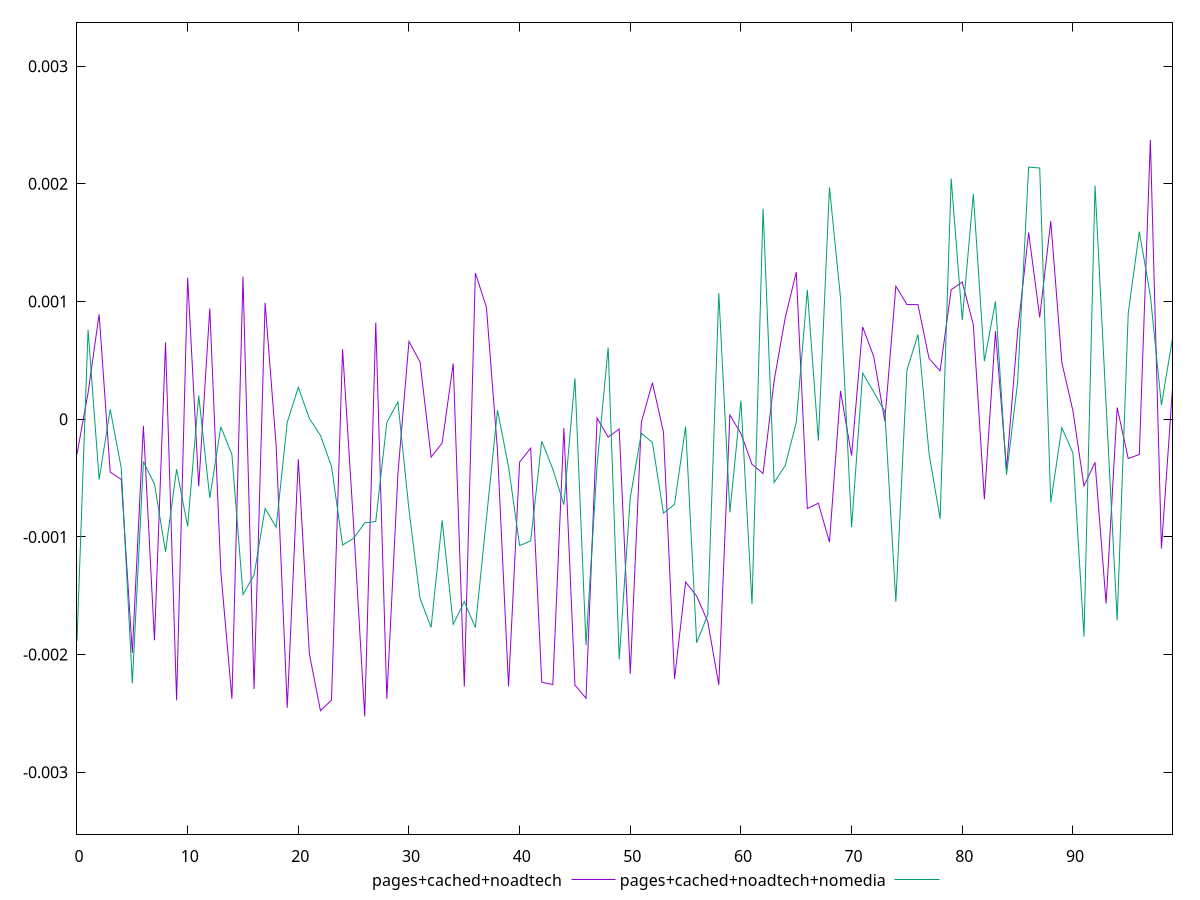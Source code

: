 reset

$pagesCachedNoadtech <<EOF
0 -0.0002961189109482562
1 0.00022379358924577432
2 0.0008918142119857919
3 -0.00044862636112466824
4 -0.0005118141098917229
5 -0.0019849321746614507
6 -0.00005600666860583886
7 -0.0018778978869349327
8 0.0006518900904224411
9 -0.0023884844447271884
10 0.0012010263413886058
11 -0.0005699598218342184
12 0.0009416566617123617
13 -0.0012978006780570662
14 -0.002376245303839673
15 0.0012102707792689433
16 -0.002292937122866194
17 0.0009887029569687095
18 -0.00022950052754509704
19 -0.002451402511471691
20 -0.00033963406742402167
21 -0.001994548981200199
22 -0.002477165492054887
23 -0.0023863897013084345
24 0.0005939592806903663
25 -0.0009062635543072667
26 -0.0025254981369846174
27 0.0008214841703041209
28 -0.0023763575013709608
29 -0.0004664111088269901
30 0.0006608302284967366
31 0.00048669864822955264
32 -0.0003221980018661752
33 -0.000202153296342264
34 0.0004736902453283301
35 -0.0022714404936328993
36 0.0012422942643758553
37 0.0009510449246140876
38 -0.0002673060740044905
39 -0.0022701817517025253
40 -0.00036395043606878285
41 -0.0002454933883829891
42 -0.0022342377223906707
43 -0.002255062508926471
44 -0.00007612165800171128
45 -0.0022595230354900504
46 -0.002371143609107122
47 0.000009740703185655286
48 -0.00015273520708202759
49 -0.00008304547442373466
50 -0.0021641660346069748
51 -0.000025392471715343646
52 0.0003100707371915923
53 -0.00011106231545747747
54 -0.0022064668138538452
55 -0.0013837139231763812
56 -0.0015031635095006529
57 -0.001719668298889852
58 -0.002256825936517381
59 0.00003611014367287807
60 -0.00012216174017626452
61 -0.0003834642382490996
62 -0.00046109069954428236
63 0.00032794938529677605
64 0.0008616615147230827
65 0.0012496975977306696
66 -0.0007586853268591251
67 -0.0007139671117903215
68 -0.0010447803143243408
69 0.00023996146973640913
70 -0.00030912506538990773
71 0.0007840967436855578
72 0.0005321263782652069
73 -0.00001558386109543203
74 0.0011303234270792185
75 0.0009746011123929
76 0.000973449019509453
77 0.0005156054439208657
78 0.00041103142793464054
79 0.001100178699841572
80 0.0011660709996356928
81 0.0008033506246189995
82 -0.0006805370096373226
83 0.0007474302385382708
84 -0.00042392069488138143
85 0.0007347223596138147
86 0.001585899262944076
87 0.0008662408389607815
88 0.0016830584004089123
89 0.0004812109219498728
90 0.0000715890052180354
91 -0.0005670611727896138
92 -0.00036647842362977687
93 -0.0015663771129229875
94 0.00009903810771974691
95 -0.00033408030457772605
96 -0.0002999346363449437
97 0.0023724478472962455
98 -0.0010988201362358522
99 0.0002630670105027641
EOF

$pagesCachedNoadtechNomedia <<EOF
0 -0.001886411867294473
1 0.0007613776891923829
2 -0.000512005558216036
3 0.00008429104179056707
4 -0.000415412892791478
5 -0.0022441742399421285
6 -0.0003606867244831391
7 -0.0005509528267900494
8 -0.0011265014245390587
9 -0.0004247715962312715
10 -0.0009103916115190347
11 0.0002017393926360217
12 -0.0006685418121528536
13 -0.00006387846396075647
14 -0.00030196411515293065
15 -0.0014897243065323002
16 -0.001323727840833136
17 -0.0007587590370643993
18 -0.00091867462273411
19 -0.000026226178423205405
20 0.0002716921542079781
21 0.000005857583921059506
22 -0.00013766518169931185
23 -0.00040062323969063866
24 -0.0010689328294510747
25 -0.0010127680928450177
26 -0.000881053085222383
27 -0.0008689672686219896
28 -0.000027442662189747225
29 0.00014733960519486278
30 -0.0007692122624986522
31 -0.0015221488833622116
32 -0.001768522368509068
33 -0.0008594511432990809
34 -0.0017430044336411363
35 -0.0015494022155033316
36 -0.0017701812005510625
37 -0.0008439091551931871
38 0.00007700918459043194
39 -0.0004053345847716272
40 -0.0010737792627725784
41 -0.0010337141886437291
42 -0.0001860676611027623
43 -0.0004240089252133594
44 -0.0007261293233333299
45 0.00034722906284714584
46 -0.001919228838611045
47 -0.00039052472980331544
48 0.0006089668484039717
49 -0.002039463022776433
50 -0.0006662785529820664
51 -0.00011927672745458609
52 -0.00019894323775207224
53 -0.0007984702011594264
54 -0.0007228917061573303
55 -0.00006185913819985178
56 -0.0018990597546768573
57 -0.0016612775265073098
58 0.0010700237682801936
59 -0.0007913746401293387
60 0.00015847918714317552
61 -0.001571884518189242
62 0.0017896506363438982
63 -0.0005376945563964194
64 -0.000394335575066245
65 -0.00002740244704053079
66 0.0010976302709217985
67 -0.00018208696167877053
68 0.0019693926406006705
69 0.001031328644871387
70 -0.0009175639058726453
71 0.0003922627539526381
72 0.00023191918082654251
73 0.00006544768126584277
74 -0.0015506707449333044
75 0.0004169874193394152
76 0.0007197449674574371
77 -0.0002928204967102582
78 -0.0008454454324229004
79 0.0020443730860827992
80 0.0008427850212373355
81 0.0019128237299185678
82 0.0004927658610138671
83 0.0010002511263334437
84 -0.000470735533729727
85 0.0003103957552610512
86 0.0021423566453296523
87 0.0021341757412343177
88 -0.0007080336704919643
89 -0.00007137574944331618
90 -0.0002865711692122739
91 -0.0018471620611915087
92 0.0019852128685066217
93 0.00012349532073605772
94 -0.0017080626274003521
95 0.0009004419460786313
96 0.0015936796437129718
97 0.0010491670190122613
98 0.0001200652372919173
99 0.0006868987405927537
EOF

set key outside below
set xrange [0:99]
set yrange [-0.0035254981369846174:0.0033724478472962455]
set trange [-0.0035254981369846174:0.0033724478472962455]
set terminal svg size 640, 520 enhanced background rgb 'white'
set output "report_00018_2021-02-10T15-25-16.877Z/meta/pScore-difference/comparison/line/2_vs_3.svg"

plot $pagesCachedNoadtech title "pages+cached+noadtech" with line, \
     $pagesCachedNoadtechNomedia title "pages+cached+noadtech+nomedia" with line

reset
